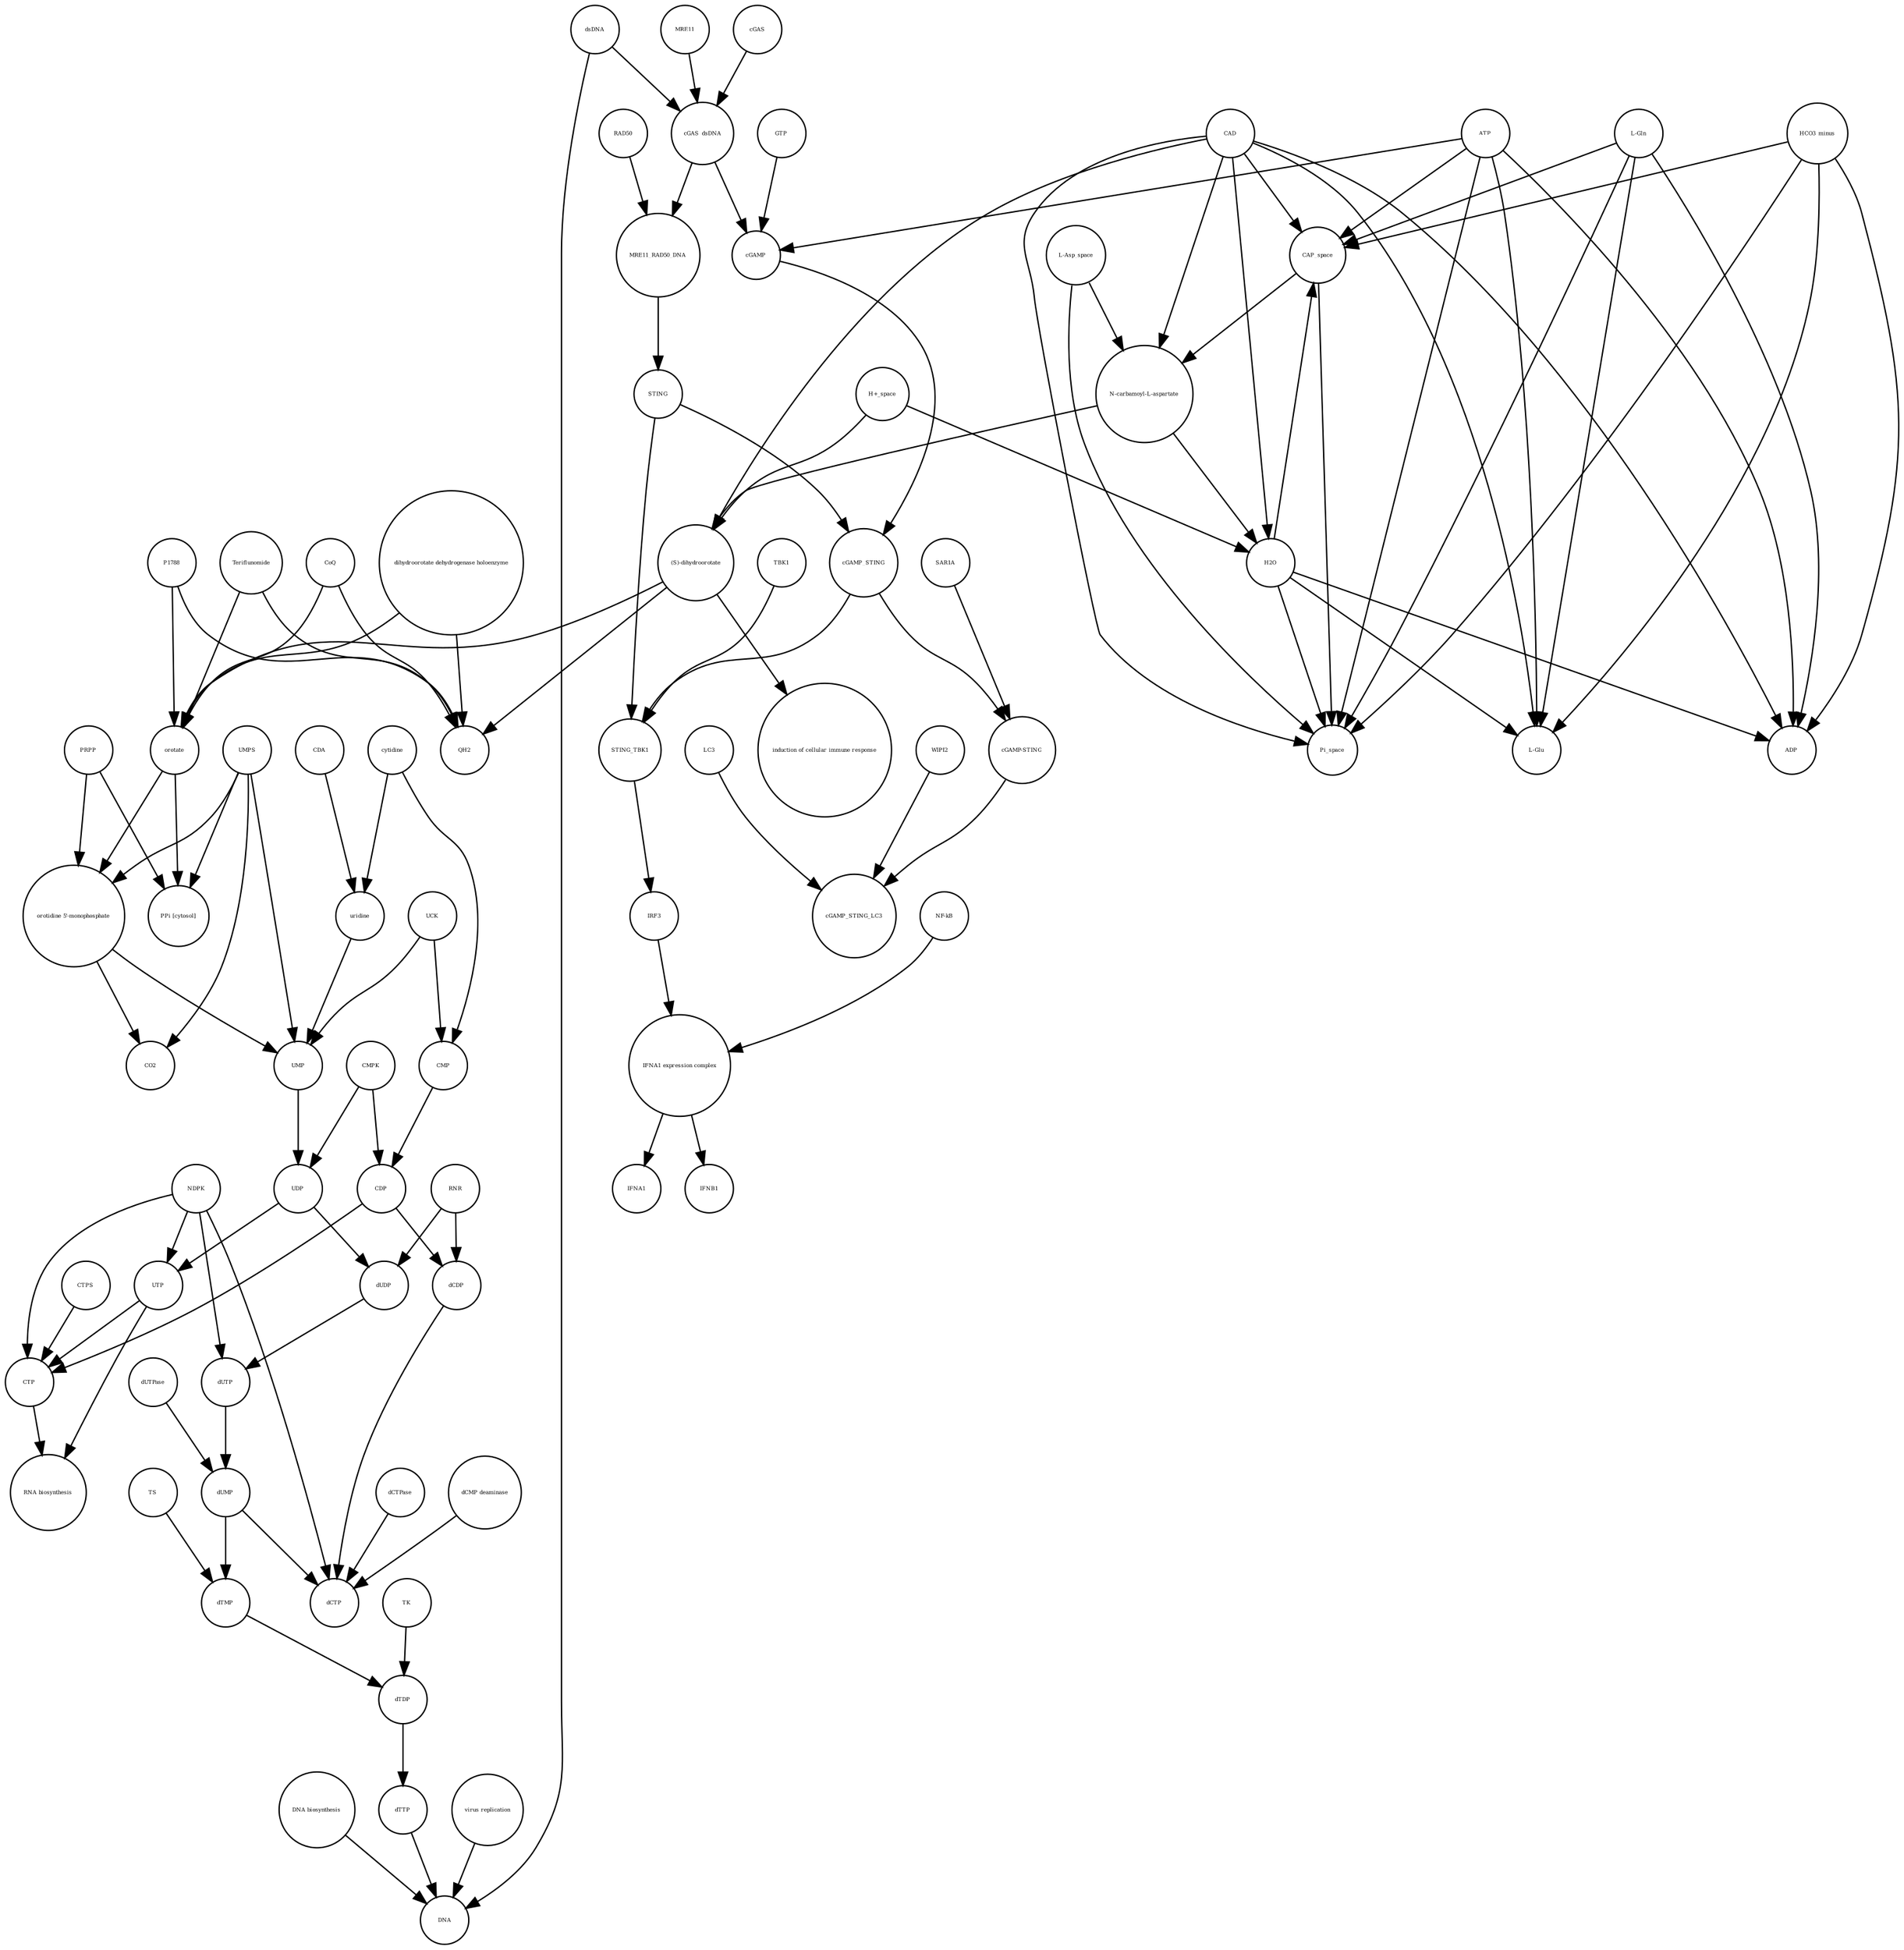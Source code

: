 strict digraph  {
UTP [annotation="", bipartite=0, cls="simple chemical", fontsize=4, label=UTP, shape=circle];
"RNA biosynthesis" [annotation="urn_miriam_obo.go_GO%3A0032774", bipartite=0, cls=phenotype, fontsize=4, label="RNA biosynthesis", shape=circle];
CTP [annotation="", bipartite=0, cls="simple chemical", fontsize=4, label=CTP, shape=circle];
"(S)-dihydroorotate" [annotation="", bipartite=0, cls="simple chemical", fontsize=4, label="(S)-dihydroorotate", shape=circle];
"induction of cellular immune response" [annotation="", bipartite=0, cls=phenotype, fontsize=4, label="induction of cellular immune response", shape=circle];
dUMP [annotation="", bipartite=0, cls="simple chemical", fontsize=4, label=dUMP, shape=circle];
"dihydroorotate dehydrogenase holoenzyme" [annotation="", bipartite=0, cls="simple chemical", fontsize=4, label="dihydroorotate dehydrogenase holoenzyme", shape=circle];
"L-Gln" [annotation="", bipartite=0, cls="simple chemical", fontsize=4, label="L-Gln", shape=circle];
NDPK [annotation="", bipartite=0, cls=macromolecule, fontsize=4, label=NDPK, shape=circle];
IFNB1 [annotation="", bipartite=0, cls="nucleic acid feature", fontsize=4, label=IFNB1, shape=circle];
ADP [annotation="", bipartite=0, cls="simple chemical", fontsize=4, label=ADP, shape=circle];
"DNA biosynthesis" [annotation="urn_miriam_obo.go_GO%3A0071897", bipartite=0, cls=phenotype, fontsize=4, label="DNA biosynthesis", shape=circle];
dCDP [annotation="", bipartite=0, cls="simple chemical", fontsize=4, label=dCDP, shape=circle];
"IFNA1 expression complex" [annotation="", bipartite=0, cls=complex, fontsize=4, label="IFNA1 expression complex", shape=circle];
dTMP [annotation="", bipartite=0, cls="simple chemical", fontsize=4, label=dTMP, shape=circle];
HCO3_minus [annotation="", bipartite=0, cls="simple chemical", fontsize=4, label=HCO3_minus, shape=circle];
cGAMP [annotation="", bipartite=0, cls="simple chemical", fontsize=4, label=cGAMP, shape=circle];
CAP_space [annotation="", bipartite=0, cls="simple chemical", fontsize=4, label=CAP_space, shape=circle];
TBK1 [annotation="", bipartite=0, cls=macromolecule, fontsize=4, label=TBK1, shape=circle];
cGAS [annotation="", bipartite=0, cls=macromolecule, fontsize=4, label=cGAS, shape=circle];
CDP [annotation="", bipartite=0, cls="simple chemical", fontsize=4, label=CDP, shape=circle];
GTP [annotation="", bipartite=0, cls="simple chemical", fontsize=4, label=GTP, shape=circle];
IFNA1 [annotation="", bipartite=0, cls="nucleic acid feature", fontsize=4, label=IFNA1, shape=circle];
"cGAMP-STING" [annotation="", bipartite=0, cls=complex, fontsize=4, label="cGAMP-STING", shape=circle];
LC3 [annotation="", bipartite=0, cls=macromolecule, fontsize=4, label=LC3, shape=circle];
SAR1A [annotation="", bipartite=0, cls=macromolecule, fontsize=4, label=SAR1A, shape=circle];
WIPI2 [annotation="", bipartite=0, cls=macromolecule, fontsize=4, label=WIPI2, shape=circle];
QH2 [annotation="", bipartite=0, cls="simple chemical", fontsize=4, label=QH2, shape=circle];
dCTPase [annotation="", bipartite=0, cls=macromolecule, fontsize=4, label=dCTPase, shape=circle];
"orotidine 5'-monophosphate" [annotation="", bipartite=0, cls="simple chemical", fontsize=4, label="orotidine 5'-monophosphate", shape=circle];
STING_TBK1 [annotation="", bipartite=0, cls=complex, fontsize=4, label=STING_TBK1, shape=circle];
MRE11 [annotation="", bipartite=0, cls="macromolecule multimer", fontsize=4, label=MRE11, shape=circle];
cGAMP_STING [annotation="", bipartite=0, cls=complex, fontsize=4, label=cGAMP_STING, shape=circle];
CAD [annotation="", bipartite=0, cls=macromolecule, fontsize=4, label=CAD, shape=circle];
"PPi [cytosol]" [annotation="", bipartite=0, cls="simple chemical", fontsize=4, label="PPi [cytosol]", shape=circle];
UMPS [annotation="", bipartite=0, cls="macromolecule multimer", fontsize=4, label=UMPS, shape=circle];
"L-Glu" [annotation="", bipartite=0, cls="simple chemical", fontsize=4, label="L-Glu", shape=circle];
RNR [annotation="", bipartite=0, cls=macromolecule, fontsize=4, label=RNR, shape=circle];
PRPP [annotation="", bipartite=0, cls="simple chemical", fontsize=4, label=PRPP, shape=circle];
uridine [annotation="", bipartite=0, cls="simple chemical", fontsize=4, label=uridine, shape=circle];
dUDP [annotation="", bipartite=0, cls="simple chemical", fontsize=4, label=dUDP, shape=circle];
dsDNA [annotation="", bipartite=0, cls="simple chemical", fontsize=4, label=dsDNA, shape=circle];
STING [annotation="", bipartite=0, cls="macromolecule multimer", fontsize=4, label=STING, shape=circle];
"virus replication" [annotation="", bipartite=0, cls=phenotype, fontsize=4, label="virus replication", shape=circle];
Pi_space [annotation="", bipartite=0, cls="simple chemical", fontsize=4, label=Pi_space, shape=circle];
dTTP [annotation="", bipartite=0, cls="simple chemical", fontsize=4, label=dTTP, shape=circle];
CDA [annotation="", bipartite=0, cls=macromolecule, fontsize=4, label=CDA, shape=circle];
"dCMP deaminase" [annotation="", bipartite=0, cls=macromolecule, fontsize=4, label="dCMP deaminase", shape=circle];
orotate [annotation="", bipartite=0, cls="simple chemical", fontsize=4, label=orotate, shape=circle];
MRE11_RAD50_DNA [annotation="", bipartite=0, cls=complex, fontsize=4, label=MRE11_RAD50_DNA, shape=circle];
H2O [annotation="", bipartite=0, cls="simple chemical", fontsize=4, label=H2O, shape=circle];
CO2 [annotation="", bipartite=0, cls="simple chemical", fontsize=4, label=CO2, shape=circle];
UDP [annotation="", bipartite=0, cls="simple chemical", fontsize=4, label=UDP, shape=circle];
dUTP [annotation="", bipartite=0, cls="simple chemical", fontsize=4, label=dUTP, shape=circle];
TS [annotation="", bipartite=0, cls=macromolecule, fontsize=4, label=TS, shape=circle];
"NF-kB" [annotation="", bipartite=0, cls=complex, fontsize=4, label="NF-kB", shape=circle];
"L-Asp_space" [annotation="", bipartite=0, cls="simple chemical", fontsize=4, label="L-Asp_space", shape=circle];
cGAMP_STING_LC3 [annotation="", bipartite=0, cls=complex, fontsize=4, label=cGAMP_STING_LC3, shape=circle];
DNA [annotation="", bipartite=0, cls="nucleic acid feature", fontsize=4, label=DNA, shape=circle];
CTPS [annotation="", bipartite=0, cls=macromolecule, fontsize=4, label=CTPS, shape=circle];
cytidine [annotation="", bipartite=0, cls="simple chemical", fontsize=4, label=cytidine, shape=circle];
CMPK [annotation="", bipartite=0, cls=macromolecule, fontsize=4, label=CMPK, shape=circle];
cGAS_dsDNA [annotation="", bipartite=0, cls=complex, fontsize=4, label=cGAS_dsDNA, shape=circle];
CMP [annotation="", bipartite=0, cls="simple chemical", fontsize=4, label=CMP, shape=circle];
UMP [annotation="", bipartite=0, cls="simple chemical", fontsize=4, label=UMP, shape=circle];
IRF3 [annotation="", bipartite=0, cls="macromolecule multimer", fontsize=4, label=IRF3, shape=circle];
"N-carbamoyl-L-aspartate" [annotation="", bipartite=0, cls="simple chemical", fontsize=4, label="N-carbamoyl-L-aspartate", shape=circle];
ATP [annotation="", bipartite=0, cls="simple chemical", fontsize=4, label=ATP, shape=circle];
RAD50 [annotation="", bipartite=0, cls="macromolecule multimer", fontsize=4, label=RAD50, shape=circle];
P1788 [annotation="", bipartite=0, cls="simple chemical", fontsize=4, label=P1788, shape=circle];
Teriflunomide [annotation="", bipartite=0, cls="simple chemical", fontsize=4, label=Teriflunomide, shape=circle];
CoQ [annotation="", bipartite=0, cls="simple chemical", fontsize=4, label=CoQ, shape=circle];
TK [annotation="", bipartite=0, cls=macromolecule, fontsize=4, label=TK, shape=circle];
"H+_space" [annotation="", bipartite=0, cls="simple chemical", fontsize=4, label="H+_space", shape=circle];
dCTP [annotation="", bipartite=0, cls="simple chemical", fontsize=4, label=dCTP, shape=circle];
dTDP [annotation="", bipartite=0, cls="simple chemical", fontsize=4, label=dTDP, shape=circle];
UCK [annotation="", bipartite=0, cls=macromolecule, fontsize=4, label=UCK, shape=circle];
dUTPase [annotation="", bipartite=0, cls=macromolecule, fontsize=4, label=dUTPase, shape=circle];
UTP -> "RNA biosynthesis"  [annotation="", interaction_type="necessary stimulation"];
UTP -> CTP  [annotation="", interaction_type=production];
CTP -> "RNA biosynthesis"  [annotation="", interaction_type="necessary stimulation"];
"(S)-dihydroorotate" -> "induction of cellular immune response"  [annotation="", interaction_type="necessary stimulation"];
"(S)-dihydroorotate" -> orotate  [annotation="", interaction_type=production];
"(S)-dihydroorotate" -> QH2  [annotation="", interaction_type=production];
dUMP -> dCTP  [annotation="", interaction_type=production];
dUMP -> dTMP  [annotation="", interaction_type=production];
"dihydroorotate dehydrogenase holoenzyme" -> orotate  [annotation=urn_miriam_reactome_REACT_1698, interaction_type=catalysis];
"dihydroorotate dehydrogenase holoenzyme" -> QH2  [annotation=urn_miriam_reactome_REACT_1698, interaction_type=catalysis];
"L-Gln" -> CAP_space  [annotation="", interaction_type=production];
"L-Gln" -> ADP  [annotation="", interaction_type=production];
"L-Gln" -> Pi_space  [annotation="", interaction_type=production];
"L-Gln" -> "L-Glu"  [annotation="", interaction_type=production];
NDPK -> UTP  [annotation="", interaction_type=catalysis];
NDPK -> dUTP  [annotation="", interaction_type=catalysis];
NDPK -> CTP  [annotation="", interaction_type=catalysis];
NDPK -> dCTP  [annotation="", interaction_type=catalysis];
"DNA biosynthesis" -> DNA  [annotation="", interaction_type=catalysis];
dCDP -> dCTP  [annotation="", interaction_type=production];
"IFNA1 expression complex" -> IFNB1  [annotation="", interaction_type=stimulation];
"IFNA1 expression complex" -> IFNA1  [annotation="", interaction_type=stimulation];
dTMP -> dTDP  [annotation="", interaction_type=production];
HCO3_minus -> CAP_space  [annotation="", interaction_type=production];
HCO3_minus -> ADP  [annotation="", interaction_type=production];
HCO3_minus -> Pi_space  [annotation="", interaction_type=production];
HCO3_minus -> "L-Glu"  [annotation="", interaction_type=production];
cGAMP -> cGAMP_STING  [annotation="", interaction_type=production];
CAP_space -> Pi_space  [annotation="", interaction_type=production];
CAP_space -> "N-carbamoyl-L-aspartate"  [annotation="", interaction_type=production];
TBK1 -> STING_TBK1  [annotation="", interaction_type=production];
cGAS -> cGAS_dsDNA  [annotation="", interaction_type=production];
CDP -> CTP  [annotation="", interaction_type=production];
CDP -> dCDP  [annotation="", interaction_type=production];
GTP -> cGAMP  [annotation="", interaction_type=production];
"cGAMP-STING" -> cGAMP_STING_LC3  [annotation="", interaction_type=production];
LC3 -> cGAMP_STING_LC3  [annotation="", interaction_type=production];
SAR1A -> "cGAMP-STING"  [annotation="", interaction_type=catalysis];
WIPI2 -> cGAMP_STING_LC3  [annotation="", interaction_type=catalysis];
dCTPase -> dCTP  [annotation="", interaction_type=catalysis];
"orotidine 5'-monophosphate" -> UMP  [annotation="", interaction_type=production];
"orotidine 5'-monophosphate" -> CO2  [annotation="", interaction_type=production];
STING_TBK1 -> IRF3  [annotation="", interaction_type=catalysis];
MRE11 -> cGAS_dsDNA  [annotation="", interaction_type=production];
cGAMP_STING -> "cGAMP-STING"  [annotation="", interaction_type=production];
cGAMP_STING -> STING_TBK1  [annotation="", interaction_type=production];
CAD -> Pi_space  [annotation=urn_miriam_reactome_REACT_1698, interaction_type=catalysis];
CAD -> ADP  [annotation=urn_miriam_reactome_REACT_1698, interaction_type=catalysis];
CAD -> "L-Glu"  [annotation=urn_miriam_reactome_REACT_1698, interaction_type=catalysis];
CAD -> CAP_space  [annotation=urn_miriam_reactome_REACT_1698, interaction_type=catalysis];
CAD -> "(S)-dihydroorotate"  [annotation=urn_miriam_reactome_REACT_1698, interaction_type=catalysis];
CAD -> H2O  [annotation=urn_miriam_reactome_REACT_1698, interaction_type=catalysis];
CAD -> "N-carbamoyl-L-aspartate"  [annotation=urn_miriam_reactome_REACT_1698, interaction_type=catalysis];
UMPS -> "PPi [cytosol]"  [annotation=urn_miriam_reactome_REACT_1698, interaction_type=catalysis];
UMPS -> "orotidine 5'-monophosphate"  [annotation=urn_miriam_reactome_REACT_1698, interaction_type=catalysis];
UMPS -> UMP  [annotation=urn_miriam_reactome_REACT_1698, interaction_type=catalysis];
UMPS -> CO2  [annotation=urn_miriam_reactome_REACT_1698, interaction_type=catalysis];
RNR -> dCDP  [annotation="", interaction_type=catalysis];
RNR -> dUDP  [annotation="", interaction_type=catalysis];
PRPP -> "PPi [cytosol]"  [annotation="", interaction_type=production];
PRPP -> "orotidine 5'-monophosphate"  [annotation="", interaction_type=production];
uridine -> UMP  [annotation="", interaction_type=production];
dUDP -> dUTP  [annotation="", interaction_type=production];
dsDNA -> DNA  [annotation="", interaction_type=production];
dsDNA -> cGAS_dsDNA  [annotation="", interaction_type=production];
STING -> STING_TBK1  [annotation="", interaction_type=production];
STING -> cGAMP_STING  [annotation="", interaction_type=production];
"virus replication" -> DNA  [annotation="", interaction_type=inhibition];
dTTP -> DNA  [annotation="", interaction_type=production];
CDA -> uridine  [annotation="", interaction_type=catalysis];
"dCMP deaminase" -> dCTP  [annotation="", interaction_type=catalysis];
orotate -> "PPi [cytosol]"  [annotation="", interaction_type=production];
orotate -> "orotidine 5'-monophosphate"  [annotation="", interaction_type=production];
MRE11_RAD50_DNA -> STING  [annotation="", interaction_type=catalysis];
H2O -> CAP_space  [annotation="", interaction_type=production];
H2O -> ADP  [annotation="", interaction_type=production];
H2O -> Pi_space  [annotation="", interaction_type=production];
H2O -> "L-Glu"  [annotation="", interaction_type=production];
UDP -> UTP  [annotation="", interaction_type=production];
UDP -> dUDP  [annotation="", interaction_type=production];
dUTP -> dUMP  [annotation="", interaction_type=production];
TS -> dTMP  [annotation="", interaction_type=catalysis];
"NF-kB" -> "IFNA1 expression complex"  [annotation="", interaction_type=production];
"L-Asp_space" -> Pi_space  [annotation="", interaction_type=production];
"L-Asp_space" -> "N-carbamoyl-L-aspartate"  [annotation="", interaction_type=production];
CTPS -> CTP  [annotation="", interaction_type=catalysis];
cytidine -> uridine  [annotation="", interaction_type=production];
cytidine -> CMP  [annotation="", interaction_type=production];
CMPK -> UDP  [annotation="", interaction_type=catalysis];
CMPK -> CDP  [annotation="", interaction_type=catalysis];
cGAS_dsDNA -> MRE11_RAD50_DNA  [annotation="", interaction_type=production];
cGAS_dsDNA -> cGAMP  [annotation="", interaction_type=catalysis];
CMP -> CDP  [annotation="", interaction_type=production];
UMP -> UDP  [annotation="", interaction_type=production];
IRF3 -> "IFNA1 expression complex"  [annotation="", interaction_type=production];
"N-carbamoyl-L-aspartate" -> H2O  [annotation="", interaction_type=production];
"N-carbamoyl-L-aspartate" -> "(S)-dihydroorotate"  [annotation="", interaction_type=production];
ATP -> Pi_space  [annotation="", interaction_type=production];
ATP -> ADP  [annotation="", interaction_type=production];
ATP -> "L-Glu"  [annotation="", interaction_type=production];
ATP -> CAP_space  [annotation="", interaction_type=production];
ATP -> cGAMP  [annotation="", interaction_type=production];
RAD50 -> MRE11_RAD50_DNA  [annotation="", interaction_type=production];
P1788 -> orotate  [annotation=urn_miriam_reactome_REACT_1698, interaction_type=inhibition];
P1788 -> QH2  [annotation=urn_miriam_reactome_REACT_1698, interaction_type=inhibition];
Teriflunomide -> orotate  [annotation=urn_miriam_reactome_REACT_1698, interaction_type=inhibition];
Teriflunomide -> QH2  [annotation=urn_miriam_reactome_REACT_1698, interaction_type=inhibition];
CoQ -> orotate  [annotation="", interaction_type=production];
CoQ -> QH2  [annotation="", interaction_type=production];
TK -> dTDP  [annotation="", interaction_type=catalysis];
"H+_space" -> H2O  [annotation="", interaction_type=production];
"H+_space" -> "(S)-dihydroorotate"  [annotation="", interaction_type=production];
dTDP -> dTTP  [annotation="", interaction_type=production];
UCK -> CMP  [annotation="", interaction_type=catalysis];
UCK -> UMP  [annotation="", interaction_type=catalysis];
dUTPase -> dUMP  [annotation="", interaction_type=catalysis];
}
